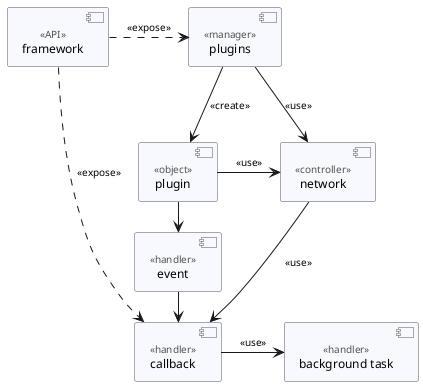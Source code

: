 @startuml Cogspinner

skinparam ClassFontSize 12pt
skinparam ClassFontName Consolas
skinparam ComponentBackgroundColor GhostWhite
skinparam ComponentBorderColor #565656
skinparam ComponentFontStyle normal
skinparam ComponentFontSize 12pt
skinparam ComponentFontName Consolas
skinparam ComponentStereotypeFontName Consolas
skinparam ComponentStereotypeFontSize 10pt
skinparam ComponentStereotypeFontColor #515151
skinparam InterfaceBackgroundColor Orange
skinparam NoteFontName Franklin Gothic Medium
skinparam NoteFontSize 12pt
skinparam NoteFontColor black
skinparam NoteBackgroundColor #FEFFDD
skinparam NoteBorderColor #96968D
skinparam ArrowFontName Consolas
skinparam ArrowFontSize 10pt

component "framework" as Framework <<API>>
component "plugins" as PluginManager <<manager>>
component "plugin" as Plugin <<object>>

Framework .> PluginManager : <<expose>>
PluginManager -> Plugin : <<create>>

component "network" as Network <<controller>>

PluginManager --> Network : <<use>>
Plugin -> Network : <<use>>

component "callback" as CallbackHandler <<handler>>
component "background task" as BackgroundTaskHandler <<handler>>

Framework ..> CallbackHandler : <<expose>>
Network --> CallbackHandler : <<use>>
CallbackHandler -> BackgroundTaskHandler : <<use>>

component "event" as EventHandler <<handler>>

Plugin -> EventHandler : <<use>>
EventHandler -> CallbackHandler : <<use>>

@enduml